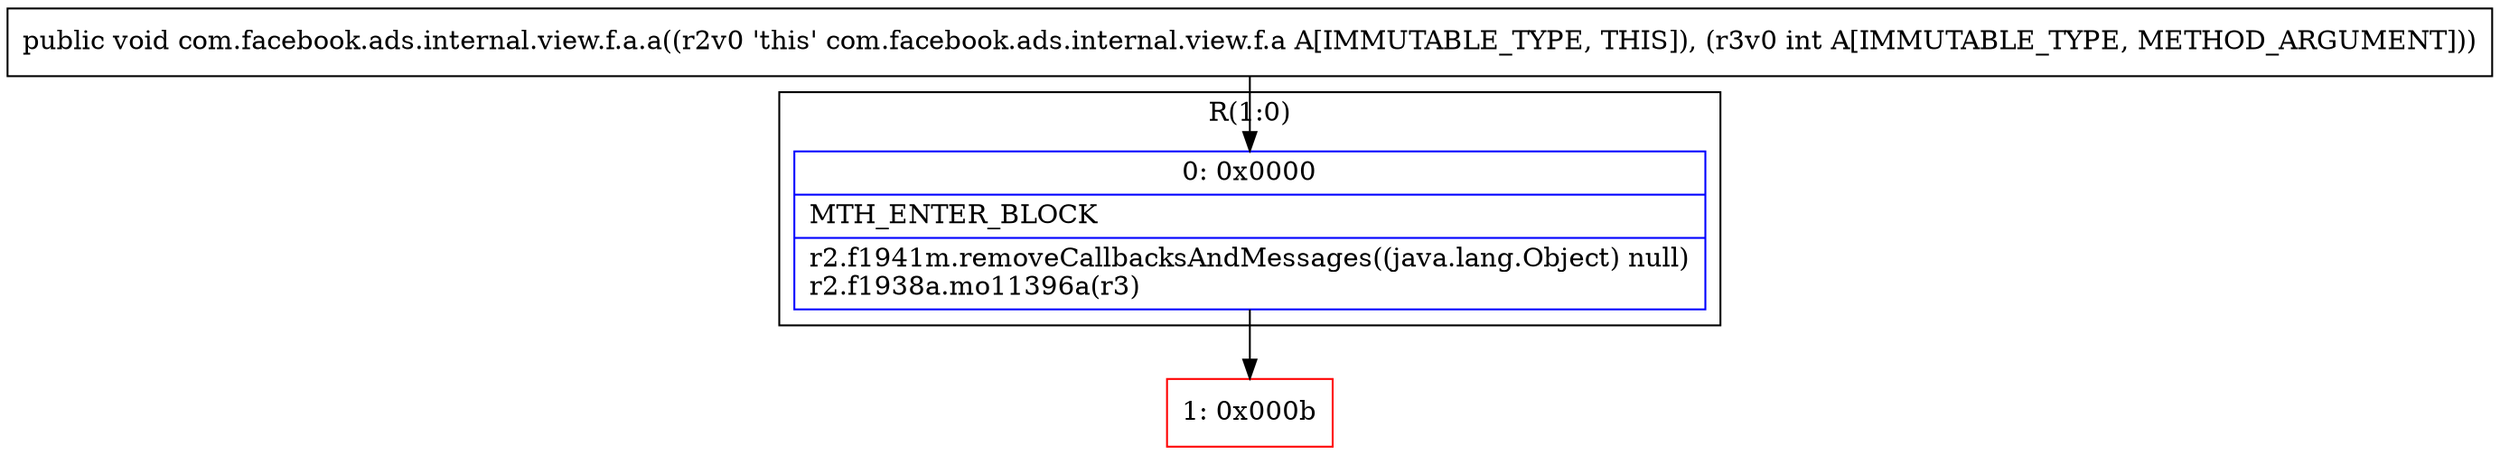 digraph "CFG forcom.facebook.ads.internal.view.f.a.a(I)V" {
subgraph cluster_Region_1096367252 {
label = "R(1:0)";
node [shape=record,color=blue];
Node_0 [shape=record,label="{0\:\ 0x0000|MTH_ENTER_BLOCK\l|r2.f1941m.removeCallbacksAndMessages((java.lang.Object) null)\lr2.f1938a.mo11396a(r3)\l}"];
}
Node_1 [shape=record,color=red,label="{1\:\ 0x000b}"];
MethodNode[shape=record,label="{public void com.facebook.ads.internal.view.f.a.a((r2v0 'this' com.facebook.ads.internal.view.f.a A[IMMUTABLE_TYPE, THIS]), (r3v0 int A[IMMUTABLE_TYPE, METHOD_ARGUMENT])) }"];
MethodNode -> Node_0;
Node_0 -> Node_1;
}

